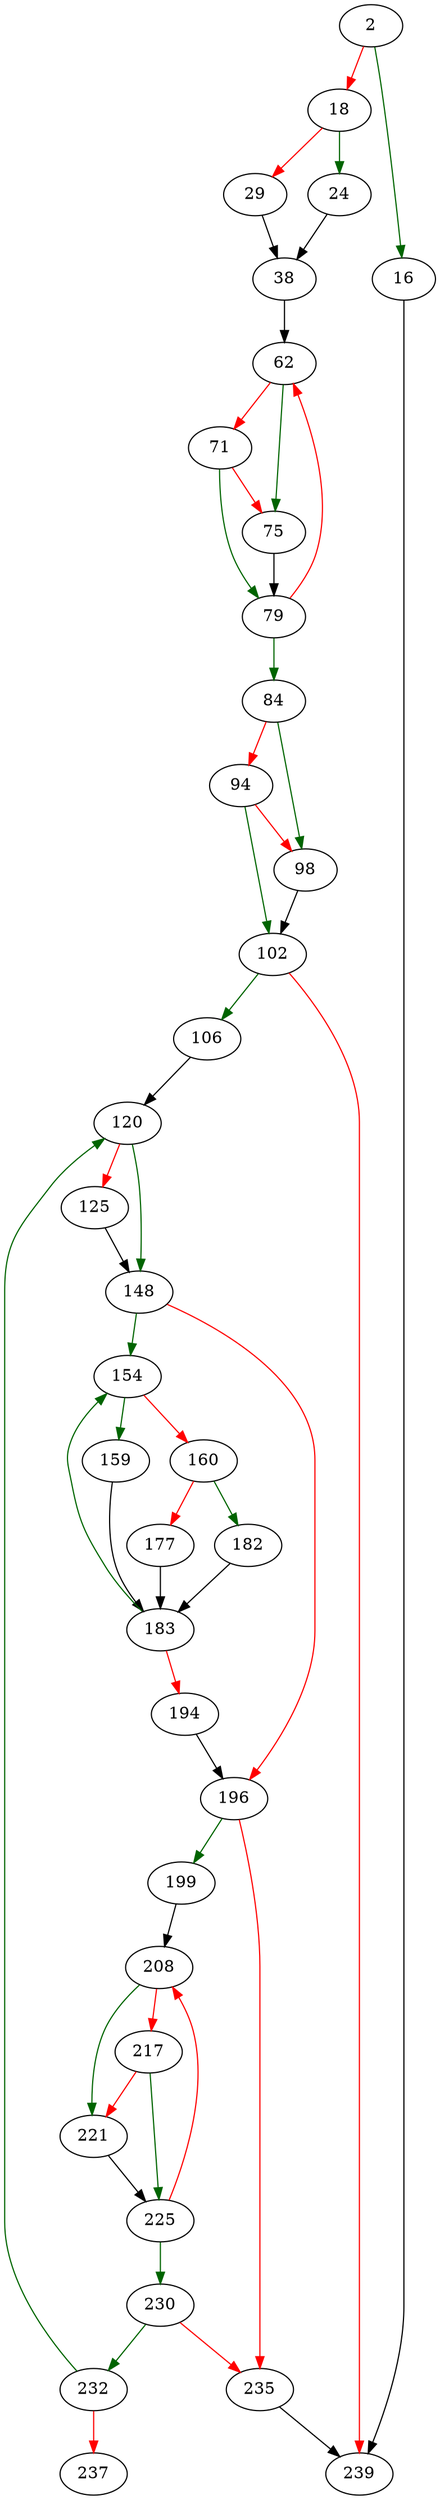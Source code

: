 strict digraph "prime2_p" {
	// Node definitions.
	2 [entry=true];
	16;
	18;
	239;
	24;
	29;
	38;
	62;
	75;
	71;
	79;
	84;
	98;
	94;
	102;
	106;
	120;
	148;
	125;
	154;
	196;
	159;
	160;
	183;
	182;
	177;
	194;
	199;
	235;
	208;
	221;
	217;
	225;
	230;
	232;
	237;

	// Edge definitions.
	2 -> 16 [
		color=darkgreen
		cond=true
	];
	2 -> 18 [
		color=red
		cond=false
	];
	16 -> 239;
	18 -> 24 [
		color=darkgreen
		cond=true
	];
	18 -> 29 [
		color=red
		cond=false
	];
	24 -> 38;
	29 -> 38;
	38 -> 62;
	62 -> 75 [
		color=darkgreen
		cond=true
	];
	62 -> 71 [
		color=red
		cond=false
	];
	75 -> 79;
	71 -> 75 [
		color=red
		cond=false
	];
	71 -> 79 [
		color=darkgreen
		cond=true
	];
	79 -> 62 [
		color=red
		cond=false
	];
	79 -> 84 [
		color=darkgreen
		cond=true
	];
	84 -> 98 [
		color=darkgreen
		cond=true
	];
	84 -> 94 [
		color=red
		cond=false
	];
	98 -> 102;
	94 -> 98 [
		color=red
		cond=false
	];
	94 -> 102 [
		color=darkgreen
		cond=true
	];
	102 -> 239 [
		color=red
		cond=false
	];
	102 -> 106 [
		color=darkgreen
		cond=true
	];
	106 -> 120;
	120 -> 148 [
		color=darkgreen
		cond=true
	];
	120 -> 125 [
		color=red
		cond=false
	];
	148 -> 154 [
		color=darkgreen
		cond=true
	];
	148 -> 196 [
		color=red
		cond=false
	];
	125 -> 148;
	154 -> 159 [
		color=darkgreen
		cond=true
	];
	154 -> 160 [
		color=red
		cond=false
	];
	196 -> 199 [
		color=darkgreen
		cond=true
	];
	196 -> 235 [
		color=red
		cond=false
	];
	159 -> 183;
	160 -> 182 [
		color=darkgreen
		cond=true
	];
	160 -> 177 [
		color=red
		cond=false
	];
	183 -> 154 [
		color=darkgreen
		cond=true
	];
	183 -> 194 [
		color=red
		cond=false
	];
	182 -> 183;
	177 -> 183;
	194 -> 196;
	199 -> 208;
	235 -> 239;
	208 -> 221 [
		color=darkgreen
		cond=true
	];
	208 -> 217 [
		color=red
		cond=false
	];
	221 -> 225;
	217 -> 221 [
		color=red
		cond=false
	];
	217 -> 225 [
		color=darkgreen
		cond=true
	];
	225 -> 208 [
		color=red
		cond=false
	];
	225 -> 230 [
		color=darkgreen
		cond=true
	];
	230 -> 235 [
		color=red
		cond=false
	];
	230 -> 232 [
		color=darkgreen
		cond=true
	];
	232 -> 120 [
		color=darkgreen
		cond=true
	];
	232 -> 237 [
		color=red
		cond=false
	];
}